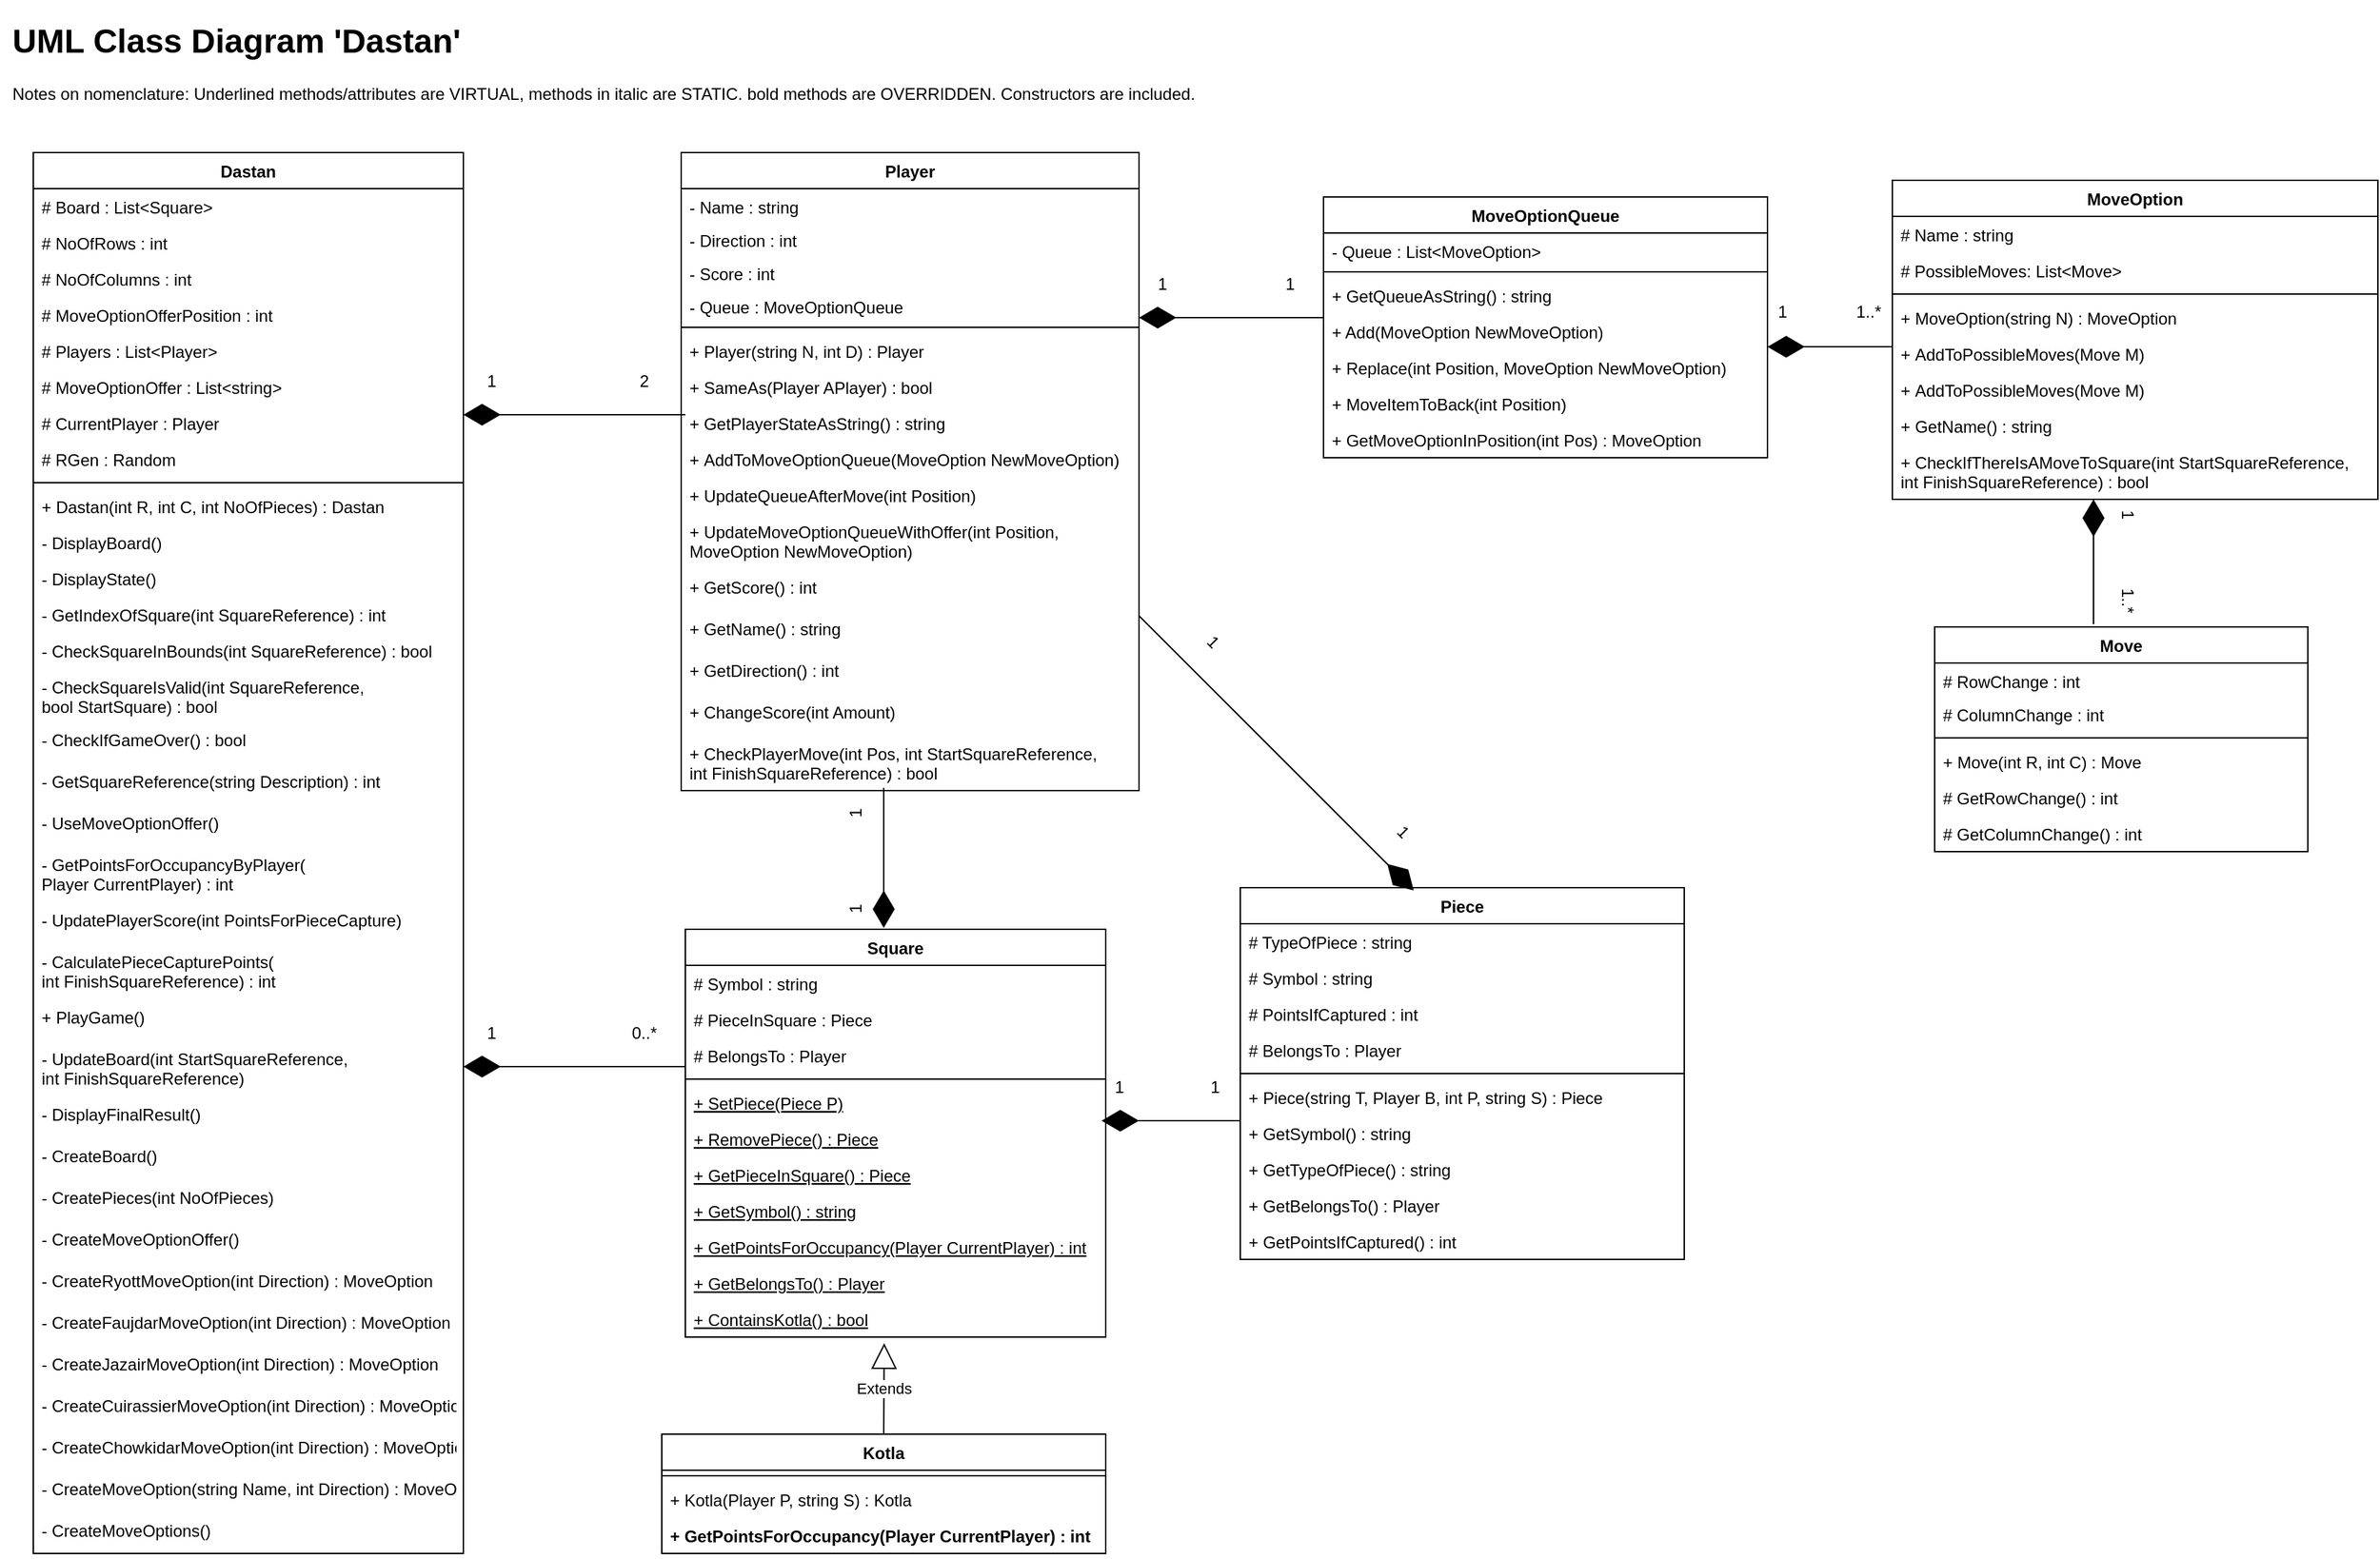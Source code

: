 <mxfile version="20.3.0" type="onedrive"><diagram id="C5RBs43oDa-KdzZeNtuy" name="Page-1"><mxGraphModel grid="1" page="1" gridSize="10" guides="1" tooltips="1" connect="1" arrows="1" fold="1" pageScale="1" pageWidth="827" pageHeight="1169" math="0" shadow="0"><root><mxCell id="WIyWlLk6GJQsqaUBKTNV-0"/><mxCell id="WIyWlLk6GJQsqaUBKTNV-1" parent="WIyWlLk6GJQsqaUBKTNV-0"/><mxCell id="zkfFHV4jXpPFQw0GAbJ--0" value="Dastan" style="swimlane;fontStyle=1;align=center;verticalAlign=top;childLayout=stackLayout;horizontal=1;startSize=26;horizontalStack=0;resizeParent=1;resizeLast=0;collapsible=1;marginBottom=0;rounded=0;shadow=0;strokeWidth=1;fillColor=#FFFFFF;" vertex="1" parent="WIyWlLk6GJQsqaUBKTNV-1"><mxGeometry x="30" y="-1050" width="310" height="1010" as="geometry"><mxRectangle x="40" y="-1020" width="160" height="26" as="alternateBounds"/></mxGeometry></mxCell><mxCell id="zkfFHV4jXpPFQw0GAbJ--5" value="# Board : List&lt;Square&gt;" style="text;align=left;verticalAlign=top;spacingLeft=4;spacingRight=4;overflow=hidden;rotatable=0;points=[[0,0.5],[1,0.5]];portConstraint=eastwest;fontStyle=0" vertex="1" parent="zkfFHV4jXpPFQw0GAbJ--0"><mxGeometry y="26" width="310" height="26" as="geometry"/></mxCell><mxCell id="D95ZODiHFaPD36UB6HKa-0" value="# NoOfRows : int" style="text;align=left;verticalAlign=top;spacingLeft=4;spacingRight=4;overflow=hidden;rotatable=0;points=[[0,0.5],[1,0.5]];portConstraint=eastwest;fontStyle=0" vertex="1" parent="zkfFHV4jXpPFQw0GAbJ--0"><mxGeometry y="52" width="310" height="26" as="geometry"/></mxCell><mxCell id="D95ZODiHFaPD36UB6HKa-1" value="# NoOfColumns : int" style="text;align=left;verticalAlign=top;spacingLeft=4;spacingRight=4;overflow=hidden;rotatable=0;points=[[0,0.5],[1,0.5]];portConstraint=eastwest;fontStyle=0" vertex="1" parent="zkfFHV4jXpPFQw0GAbJ--0"><mxGeometry y="78" width="310" height="26" as="geometry"/></mxCell><mxCell id="D95ZODiHFaPD36UB6HKa-2" value="# MoveOptionOfferPosition : int" style="text;align=left;verticalAlign=top;spacingLeft=4;spacingRight=4;overflow=hidden;rotatable=0;points=[[0,0.5],[1,0.5]];portConstraint=eastwest;fontStyle=0" vertex="1" parent="zkfFHV4jXpPFQw0GAbJ--0"><mxGeometry y="104" width="310" height="26" as="geometry"/></mxCell><mxCell id="D95ZODiHFaPD36UB6HKa-3" value="# Players : List&lt;Player&gt;" style="text;align=left;verticalAlign=top;spacingLeft=4;spacingRight=4;overflow=hidden;rotatable=0;points=[[0,0.5],[1,0.5]];portConstraint=eastwest;fontStyle=0" vertex="1" parent="zkfFHV4jXpPFQw0GAbJ--0"><mxGeometry y="130" width="310" height="26" as="geometry"/></mxCell><mxCell id="D95ZODiHFaPD36UB6HKa-4" value="# MoveOptionOffer : List&lt;string&gt;" style="text;align=left;verticalAlign=top;spacingLeft=4;spacingRight=4;overflow=hidden;rotatable=0;points=[[0,0.5],[1,0.5]];portConstraint=eastwest;fontStyle=0" vertex="1" parent="zkfFHV4jXpPFQw0GAbJ--0"><mxGeometry y="156" width="310" height="26" as="geometry"/></mxCell><mxCell id="D95ZODiHFaPD36UB6HKa-5" value="# CurrentPlayer : Player" style="text;align=left;verticalAlign=top;spacingLeft=4;spacingRight=4;overflow=hidden;rotatable=0;points=[[0,0.5],[1,0.5]];portConstraint=eastwest;fontStyle=0" vertex="1" parent="zkfFHV4jXpPFQw0GAbJ--0"><mxGeometry y="182" width="310" height="26" as="geometry"/></mxCell><mxCell id="D95ZODiHFaPD36UB6HKa-6" value="# RGen : Random" style="text;align=left;verticalAlign=top;spacingLeft=4;spacingRight=4;overflow=hidden;rotatable=0;points=[[0,0.5],[1,0.5]];portConstraint=eastwest;fontStyle=0" vertex="1" parent="zkfFHV4jXpPFQw0GAbJ--0"><mxGeometry y="208" width="310" height="26" as="geometry"/></mxCell><mxCell id="zkfFHV4jXpPFQw0GAbJ--4" value="" style="line;html=1;strokeWidth=1;align=left;verticalAlign=middle;spacingTop=-1;spacingLeft=3;spacingRight=3;rotatable=0;labelPosition=right;points=[];portConstraint=eastwest;" vertex="1" parent="zkfFHV4jXpPFQw0GAbJ--0"><mxGeometry y="234" width="310" height="8" as="geometry"/></mxCell><mxCell id="QTnVbx4-ucBAwtNKin5x-19" value="+ Dastan(int R, int C, int NoOfPieces) : Dastan" style="text;align=left;verticalAlign=top;spacingLeft=4;spacingRight=4;overflow=hidden;rotatable=0;points=[[0,0.5],[1,0.5]];portConstraint=eastwest;fontStyle=0" vertex="1" parent="zkfFHV4jXpPFQw0GAbJ--0"><mxGeometry y="242" width="310" height="26" as="geometry"/></mxCell><mxCell id="D95ZODiHFaPD36UB6HKa-7" value="- DisplayBoard()" style="text;align=left;verticalAlign=top;spacingLeft=4;spacingRight=4;overflow=hidden;rotatable=0;points=[[0,0.5],[1,0.5]];portConstraint=eastwest;fontStyle=0" vertex="1" parent="zkfFHV4jXpPFQw0GAbJ--0"><mxGeometry y="268" width="310" height="26" as="geometry"/></mxCell><mxCell id="D95ZODiHFaPD36UB6HKa-8" value="- DisplayState()" style="text;align=left;verticalAlign=top;spacingLeft=4;spacingRight=4;overflow=hidden;rotatable=0;points=[[0,0.5],[1,0.5]];portConstraint=eastwest;fontStyle=0" vertex="1" parent="zkfFHV4jXpPFQw0GAbJ--0"><mxGeometry y="294" width="310" height="26" as="geometry"/></mxCell><mxCell id="D95ZODiHFaPD36UB6HKa-9" value="- GetIndexOfSquare(int SquareReference) : int" style="text;align=left;verticalAlign=top;spacingLeft=4;spacingRight=4;overflow=hidden;rotatable=0;points=[[0,0.5],[1,0.5]];portConstraint=eastwest;fontStyle=0" vertex="1" parent="zkfFHV4jXpPFQw0GAbJ--0"><mxGeometry y="320" width="310" height="26" as="geometry"/></mxCell><mxCell id="D95ZODiHFaPD36UB6HKa-10" value="- CheckSquareInBounds(int SquareReference) : bool" style="text;align=left;verticalAlign=top;spacingLeft=4;spacingRight=4;overflow=hidden;rotatable=0;points=[[0,0.5],[1,0.5]];portConstraint=eastwest;fontStyle=0" vertex="1" parent="zkfFHV4jXpPFQw0GAbJ--0"><mxGeometry y="346" width="310" height="26" as="geometry"/></mxCell><mxCell id="D95ZODiHFaPD36UB6HKa-11" value="- CheckSquareIsValid(int SquareReference,&#10;bool StartSquare) : bool" style="text;align=left;verticalAlign=top;spacingLeft=4;spacingRight=4;overflow=hidden;rotatable=0;points=[[0,0.5],[1,0.5]];portConstraint=eastwest;fontStyle=0" vertex="1" parent="zkfFHV4jXpPFQw0GAbJ--0"><mxGeometry y="372" width="310" height="38" as="geometry"/></mxCell><mxCell id="D95ZODiHFaPD36UB6HKa-12" value="- CheckIfGameOver() : bool" style="text;align=left;verticalAlign=top;spacingLeft=4;spacingRight=4;overflow=hidden;rotatable=0;points=[[0,0.5],[1,0.5]];portConstraint=eastwest;fontStyle=0" vertex="1" parent="zkfFHV4jXpPFQw0GAbJ--0"><mxGeometry y="410" width="310" height="30" as="geometry"/></mxCell><mxCell id="D95ZODiHFaPD36UB6HKa-13" value="- GetSquareReference(string Description) : int" style="text;align=left;verticalAlign=top;spacingLeft=4;spacingRight=4;overflow=hidden;rotatable=0;points=[[0,0.5],[1,0.5]];portConstraint=eastwest;fontStyle=0" vertex="1" parent="zkfFHV4jXpPFQw0GAbJ--0"><mxGeometry y="440" width="310" height="30" as="geometry"/></mxCell><mxCell id="D95ZODiHFaPD36UB6HKa-14" value="- UseMoveOptionOffer()" style="text;align=left;verticalAlign=top;spacingLeft=4;spacingRight=4;overflow=hidden;rotatable=0;points=[[0,0.5],[1,0.5]];portConstraint=eastwest;fontStyle=0" vertex="1" parent="zkfFHV4jXpPFQw0GAbJ--0"><mxGeometry y="470" width="310" height="30" as="geometry"/></mxCell><mxCell id="D95ZODiHFaPD36UB6HKa-15" value="- GetPointsForOccupancyByPlayer(&#10;Player CurrentPlayer) : int" style="text;align=left;verticalAlign=top;spacingLeft=4;spacingRight=4;overflow=hidden;rotatable=0;points=[[0,0.5],[1,0.5]];portConstraint=eastwest;fontStyle=0" vertex="1" parent="zkfFHV4jXpPFQw0GAbJ--0"><mxGeometry y="500" width="310" height="40" as="geometry"/></mxCell><mxCell id="D95ZODiHFaPD36UB6HKa-16" value="- UpdatePlayerScore(int PointsForPieceCapture)" style="text;align=left;verticalAlign=top;spacingLeft=4;spacingRight=4;overflow=hidden;rotatable=0;points=[[0,0.5],[1,0.5]];portConstraint=eastwest;fontStyle=0" vertex="1" parent="zkfFHV4jXpPFQw0GAbJ--0"><mxGeometry y="540" width="310" height="30" as="geometry"/></mxCell><mxCell id="D95ZODiHFaPD36UB6HKa-17" value="- CalculatePieceCapturePoints(&#10;int FinishSquareReference) : int" style="text;align=left;verticalAlign=top;spacingLeft=4;spacingRight=4;overflow=hidden;rotatable=0;points=[[0,0.5],[1,0.5]];portConstraint=eastwest;fontStyle=0" vertex="1" parent="zkfFHV4jXpPFQw0GAbJ--0"><mxGeometry y="570" width="310" height="40" as="geometry"/></mxCell><mxCell id="D95ZODiHFaPD36UB6HKa-18" value="+ PlayGame()" style="text;align=left;verticalAlign=top;spacingLeft=4;spacingRight=4;overflow=hidden;rotatable=0;points=[[0,0.5],[1,0.5]];portConstraint=eastwest;fontStyle=0" vertex="1" parent="zkfFHV4jXpPFQw0GAbJ--0"><mxGeometry y="610" width="310" height="30" as="geometry"/></mxCell><mxCell id="D95ZODiHFaPD36UB6HKa-19" value="- UpdateBoard(int StartSquareReference,&#10;int FinishSquareReference)" style="text;align=left;verticalAlign=top;spacingLeft=4;spacingRight=4;overflow=hidden;rotatable=0;points=[[0,0.5],[1,0.5]];portConstraint=eastwest;fontStyle=0" vertex="1" parent="zkfFHV4jXpPFQw0GAbJ--0"><mxGeometry y="640" width="310" height="40" as="geometry"/></mxCell><mxCell id="D95ZODiHFaPD36UB6HKa-20" value="- DisplayFinalResult()" style="text;align=left;verticalAlign=top;spacingLeft=4;spacingRight=4;overflow=hidden;rotatable=0;points=[[0,0.5],[1,0.5]];portConstraint=eastwest;fontStyle=0" vertex="1" parent="zkfFHV4jXpPFQw0GAbJ--0"><mxGeometry y="680" width="310" height="30" as="geometry"/></mxCell><mxCell id="D95ZODiHFaPD36UB6HKa-21" value="- CreateBoard()" style="text;align=left;verticalAlign=top;spacingLeft=4;spacingRight=4;overflow=hidden;rotatable=0;points=[[0,0.5],[1,0.5]];portConstraint=eastwest;fontStyle=0" vertex="1" parent="zkfFHV4jXpPFQw0GAbJ--0"><mxGeometry y="710" width="310" height="30" as="geometry"/></mxCell><mxCell id="D95ZODiHFaPD36UB6HKa-22" value="- CreatePieces(int NoOfPieces)" style="text;align=left;verticalAlign=top;spacingLeft=4;spacingRight=4;overflow=hidden;rotatable=0;points=[[0,0.5],[1,0.5]];portConstraint=eastwest;fontStyle=0" vertex="1" parent="zkfFHV4jXpPFQw0GAbJ--0"><mxGeometry y="740" width="310" height="30" as="geometry"/></mxCell><mxCell id="D95ZODiHFaPD36UB6HKa-23" value="- CreateMoveOptionOffer()" style="text;align=left;verticalAlign=top;spacingLeft=4;spacingRight=4;overflow=hidden;rotatable=0;points=[[0,0.5],[1,0.5]];portConstraint=eastwest;fontStyle=0" vertex="1" parent="zkfFHV4jXpPFQw0GAbJ--0"><mxGeometry y="770" width="310" height="30" as="geometry"/></mxCell><mxCell id="D95ZODiHFaPD36UB6HKa-24" value="- CreateRyottMoveOption(int Direction) : MoveOption" style="text;align=left;verticalAlign=top;spacingLeft=4;spacingRight=4;overflow=hidden;rotatable=0;points=[[0,0.5],[1,0.5]];portConstraint=eastwest;fontStyle=0" vertex="1" parent="zkfFHV4jXpPFQw0GAbJ--0"><mxGeometry y="800" width="310" height="30" as="geometry"/></mxCell><mxCell id="D95ZODiHFaPD36UB6HKa-25" value="- CreateFaujdarMoveOption(int Direction) : MoveOption" style="text;align=left;verticalAlign=top;spacingLeft=4;spacingRight=4;overflow=hidden;rotatable=0;points=[[0,0.5],[1,0.5]];portConstraint=eastwest;fontStyle=0" vertex="1" parent="zkfFHV4jXpPFQw0GAbJ--0"><mxGeometry y="830" width="310" height="30" as="geometry"/></mxCell><mxCell id="D95ZODiHFaPD36UB6HKa-26" value="- CreateJazairMoveOption(int Direction) : MoveOption" style="text;align=left;verticalAlign=top;spacingLeft=4;spacingRight=4;overflow=hidden;rotatable=0;points=[[0,0.5],[1,0.5]];portConstraint=eastwest;fontStyle=0" vertex="1" parent="zkfFHV4jXpPFQw0GAbJ--0"><mxGeometry y="860" width="310" height="30" as="geometry"/></mxCell><mxCell id="D95ZODiHFaPD36UB6HKa-27" value="- CreateCuirassierMoveOption(int Direction) : MoveOption" style="text;align=left;verticalAlign=top;spacingLeft=4;spacingRight=4;overflow=hidden;rotatable=0;points=[[0,0.5],[1,0.5]];portConstraint=eastwest;fontStyle=0" vertex="1" parent="zkfFHV4jXpPFQw0GAbJ--0"><mxGeometry y="890" width="310" height="30" as="geometry"/></mxCell><mxCell id="D95ZODiHFaPD36UB6HKa-28" value="- CreateChowkidarMoveOption(int Direction) : MoveOption" style="text;align=left;verticalAlign=top;spacingLeft=4;spacingRight=4;overflow=hidden;rotatable=0;points=[[0,0.5],[1,0.5]];portConstraint=eastwest;fontStyle=0" vertex="1" parent="zkfFHV4jXpPFQw0GAbJ--0"><mxGeometry y="920" width="310" height="30" as="geometry"/></mxCell><mxCell id="D95ZODiHFaPD36UB6HKa-29" value="- CreateMoveOption(string Name, int Direction) : MoveOption" style="text;align=left;verticalAlign=top;spacingLeft=4;spacingRight=4;overflow=hidden;rotatable=0;points=[[0,0.5],[1,0.5]];portConstraint=eastwest;fontStyle=0" vertex="1" parent="zkfFHV4jXpPFQw0GAbJ--0"><mxGeometry y="950" width="310" height="30" as="geometry"/></mxCell><mxCell id="D95ZODiHFaPD36UB6HKa-30" value="- CreateMoveOptions()" style="text;align=left;verticalAlign=top;spacingLeft=4;spacingRight=4;overflow=hidden;rotatable=0;points=[[0,0.5],[1,0.5]];portConstraint=eastwest;fontStyle=0" vertex="1" parent="zkfFHV4jXpPFQw0GAbJ--0"><mxGeometry y="980" width="310" height="30" as="geometry"/></mxCell><mxCell id="pSWuw_imwR2GUt0xpeS6-2" value="MoveOption" style="swimlane;fontStyle=1;align=center;verticalAlign=top;childLayout=stackLayout;horizontal=1;startSize=26;horizontalStack=0;resizeParent=1;resizeParentMax=0;resizeLast=0;collapsible=1;marginBottom=0;" vertex="1" parent="WIyWlLk6GJQsqaUBKTNV-1"><mxGeometry x="1370" y="-1030" width="350" height="230" as="geometry"/></mxCell><mxCell id="sGTO5w4hlk6zI-DOW7p5-21" value="# Name : string" style="text;strokeColor=none;fillColor=none;align=left;verticalAlign=top;spacingLeft=4;spacingRight=4;overflow=hidden;rotatable=0;points=[[0,0.5],[1,0.5]];portConstraint=eastwest;" vertex="1" parent="pSWuw_imwR2GUt0xpeS6-2"><mxGeometry y="26" width="350" height="26" as="geometry"/></mxCell><mxCell id="D95ZODiHFaPD36UB6HKa-70" value="# PossibleMoves: List&lt;Move&gt;" style="text;strokeColor=none;fillColor=none;align=left;verticalAlign=top;spacingLeft=4;spacingRight=4;overflow=hidden;rotatable=0;points=[[0,0.5],[1,0.5]];portConstraint=eastwest;" vertex="1" parent="pSWuw_imwR2GUt0xpeS6-2"><mxGeometry y="52" width="350" height="26" as="geometry"/></mxCell><mxCell id="pSWuw_imwR2GUt0xpeS6-4" value="" style="line;strokeWidth=1;fillColor=none;align=left;verticalAlign=middle;spacingTop=-1;spacingLeft=3;spacingRight=3;rotatable=0;labelPosition=right;points=[];portConstraint=eastwest;" vertex="1" parent="pSWuw_imwR2GUt0xpeS6-2"><mxGeometry y="78" width="350" height="8" as="geometry"/></mxCell><mxCell id="pSWuw_imwR2GUt0xpeS6-5" value="+ MoveOption(string N) : MoveOption" style="text;strokeColor=none;fillColor=none;align=left;verticalAlign=top;spacingLeft=4;spacingRight=4;overflow=hidden;rotatable=0;points=[[0,0.5],[1,0.5]];portConstraint=eastwest;" vertex="1" parent="pSWuw_imwR2GUt0xpeS6-2"><mxGeometry y="86" width="350" height="26" as="geometry"/></mxCell><mxCell id="D95ZODiHFaPD36UB6HKa-71" value="+ AddToPossibleMoves(Move M)" style="text;strokeColor=none;fillColor=none;align=left;verticalAlign=top;spacingLeft=4;spacingRight=4;overflow=hidden;rotatable=0;points=[[0,0.5],[1,0.5]];portConstraint=eastwest;" vertex="1" parent="pSWuw_imwR2GUt0xpeS6-2"><mxGeometry y="112" width="350" height="26" as="geometry"/></mxCell><mxCell id="D95ZODiHFaPD36UB6HKa-97" value="+ AddToPossibleMoves(Move M)" style="text;strokeColor=none;fillColor=none;align=left;verticalAlign=top;spacingLeft=4;spacingRight=4;overflow=hidden;rotatable=0;points=[[0,0.5],[1,0.5]];portConstraint=eastwest;" vertex="1" parent="pSWuw_imwR2GUt0xpeS6-2"><mxGeometry y="138" width="350" height="26" as="geometry"/></mxCell><mxCell id="D95ZODiHFaPD36UB6HKa-72" value="+ GetName() : string" style="text;strokeColor=none;fillColor=none;align=left;verticalAlign=top;spacingLeft=4;spacingRight=4;overflow=hidden;rotatable=0;points=[[0,0.5],[1,0.5]];portConstraint=eastwest;" vertex="1" parent="pSWuw_imwR2GUt0xpeS6-2"><mxGeometry y="164" width="350" height="26" as="geometry"/></mxCell><mxCell id="D95ZODiHFaPD36UB6HKa-73" value="+ CheckIfThereIsAMoveToSquare(int StartSquareReference,&#10;int FinishSquareReference) : bool" style="text;strokeColor=none;fillColor=none;align=left;verticalAlign=top;spacingLeft=4;spacingRight=4;overflow=hidden;rotatable=0;points=[[0,0.5],[1,0.5]];portConstraint=eastwest;" vertex="1" parent="pSWuw_imwR2GUt0xpeS6-2"><mxGeometry y="190" width="350" height="40" as="geometry"/></mxCell><mxCell id="QTnVbx4-ucBAwtNKin5x-9" value="" style="group" vertex="1" connectable="0" parent="WIyWlLk6GJQsqaUBKTNV-1"><mxGeometry x="1280" y="-950" width="90" height="40" as="geometry"/></mxCell><mxCell id="QTnVbx4-ucBAwtNKin5x-1" value="" style="endArrow=diamondThin;endFill=1;endSize=24;html=1;rounded=0;" edge="1" parent="QTnVbx4-ucBAwtNKin5x-9"><mxGeometry width="160" relative="1" as="geometry"><mxPoint x="90" y="40" as="sourcePoint"/><mxPoint y="40" as="targetPoint"/></mxGeometry></mxCell><mxCell id="QTnVbx4-ucBAwtNKin5x-2" value="1" style="text;html=1;strokeColor=none;fillColor=none;align=center;verticalAlign=middle;whiteSpace=wrap;rounded=0;" vertex="1" parent="QTnVbx4-ucBAwtNKin5x-9"><mxGeometry x="3.273" width="16.364" height="30.769" as="geometry"/></mxCell><mxCell id="QTnVbx4-ucBAwtNKin5x-3" value="1..*" style="text;html=1;strokeColor=none;fillColor=none;align=center;verticalAlign=middle;whiteSpace=wrap;rounded=0;" vertex="1" parent="QTnVbx4-ucBAwtNKin5x-9"><mxGeometry x="65.455" width="16.364" height="30.769" as="geometry"/></mxCell><mxCell id="1UUIu0lfWeYn396fle-p-3" value="Piece" style="swimlane;fontStyle=1;align=center;verticalAlign=top;childLayout=stackLayout;horizontal=1;startSize=26;horizontalStack=0;resizeParent=1;resizeParentMax=0;resizeLast=0;collapsible=1;marginBottom=0;" vertex="1" parent="WIyWlLk6GJQsqaUBKTNV-1"><mxGeometry x="900" y="-520" width="320" height="268" as="geometry"/></mxCell><mxCell id="1UUIu0lfWeYn396fle-p-8" value="# TypeOfPiece : string" style="text;strokeColor=none;fillColor=none;align=left;verticalAlign=top;spacingLeft=4;spacingRight=4;overflow=hidden;rotatable=0;points=[[0,0.5],[1,0.5]];portConstraint=eastwest;fontStyle=0" vertex="1" parent="1UUIu0lfWeYn396fle-p-3"><mxGeometry y="26" width="320" height="26" as="geometry"/></mxCell><mxCell id="D95ZODiHFaPD36UB6HKa-47" value="# Symbol : string" style="text;strokeColor=none;fillColor=none;align=left;verticalAlign=top;spacingLeft=4;spacingRight=4;overflow=hidden;rotatable=0;points=[[0,0.5],[1,0.5]];portConstraint=eastwest;fontStyle=0" vertex="1" parent="1UUIu0lfWeYn396fle-p-3"><mxGeometry y="52" width="320" height="26" as="geometry"/></mxCell><mxCell id="D95ZODiHFaPD36UB6HKa-48" value="# PointsIfCaptured : int" style="text;strokeColor=none;fillColor=none;align=left;verticalAlign=top;spacingLeft=4;spacingRight=4;overflow=hidden;rotatable=0;points=[[0,0.5],[1,0.5]];portConstraint=eastwest;fontStyle=0" vertex="1" parent="1UUIu0lfWeYn396fle-p-3"><mxGeometry y="78" width="320" height="26" as="geometry"/></mxCell><mxCell id="D95ZODiHFaPD36UB6HKa-49" value="# BelongsTo : Player" style="text;strokeColor=none;fillColor=none;align=left;verticalAlign=top;spacingLeft=4;spacingRight=4;overflow=hidden;rotatable=0;points=[[0,0.5],[1,0.5]];portConstraint=eastwest;fontStyle=0" vertex="1" parent="1UUIu0lfWeYn396fle-p-3"><mxGeometry y="104" width="320" height="26" as="geometry"/></mxCell><mxCell id="1UUIu0lfWeYn396fle-p-5" value="" style="line;strokeWidth=1;fillColor=none;align=left;verticalAlign=middle;spacingTop=-1;spacingLeft=3;spacingRight=3;rotatable=0;labelPosition=right;points=[];portConstraint=eastwest;" vertex="1" parent="1UUIu0lfWeYn396fle-p-3"><mxGeometry y="130" width="320" height="8" as="geometry"/></mxCell><mxCell id="1UUIu0lfWeYn396fle-p-9" value="+ Piece(string T, Player B, int P, string S) : Piece" style="text;strokeColor=none;fillColor=none;align=left;verticalAlign=top;spacingLeft=4;spacingRight=4;overflow=hidden;rotatable=0;points=[[0,0.5],[1,0.5]];portConstraint=eastwest;fontStyle=0" vertex="1" parent="1UUIu0lfWeYn396fle-p-3"><mxGeometry y="138" width="320" height="26" as="geometry"/></mxCell><mxCell id="D95ZODiHFaPD36UB6HKa-50" value="+ GetSymbol() : string" style="text;strokeColor=none;fillColor=none;align=left;verticalAlign=top;spacingLeft=4;spacingRight=4;overflow=hidden;rotatable=0;points=[[0,0.5],[1,0.5]];portConstraint=eastwest;fontStyle=0" vertex="1" parent="1UUIu0lfWeYn396fle-p-3"><mxGeometry y="164" width="320" height="26" as="geometry"/></mxCell><mxCell id="D95ZODiHFaPD36UB6HKa-51" value="+ GetTypeOfPiece() : string" style="text;strokeColor=none;fillColor=none;align=left;verticalAlign=top;spacingLeft=4;spacingRight=4;overflow=hidden;rotatable=0;points=[[0,0.5],[1,0.5]];portConstraint=eastwest;fontStyle=0" vertex="1" parent="1UUIu0lfWeYn396fle-p-3"><mxGeometry y="190" width="320" height="26" as="geometry"/></mxCell><mxCell id="D95ZODiHFaPD36UB6HKa-52" value="+ GetBelongsTo() : Player" style="text;strokeColor=none;fillColor=none;align=left;verticalAlign=top;spacingLeft=4;spacingRight=4;overflow=hidden;rotatable=0;points=[[0,0.5],[1,0.5]];portConstraint=eastwest;fontStyle=0" vertex="1" parent="1UUIu0lfWeYn396fle-p-3"><mxGeometry y="216" width="320" height="26" as="geometry"/></mxCell><mxCell id="D95ZODiHFaPD36UB6HKa-53" value="+ GetPointsIfCaptured() : int" style="text;strokeColor=none;fillColor=none;align=left;verticalAlign=top;spacingLeft=4;spacingRight=4;overflow=hidden;rotatable=0;points=[[0,0.5],[1,0.5]];portConstraint=eastwest;fontStyle=0" vertex="1" parent="1UUIu0lfWeYn396fle-p-3"><mxGeometry y="242" width="320" height="26" as="geometry"/></mxCell><mxCell id="1UUIu0lfWeYn396fle-p-10" value="" style="group" vertex="1" connectable="0" parent="WIyWlLk6GJQsqaUBKTNV-1"><mxGeometry x="340" y="-900" width="160" height="39" as="geometry"/></mxCell><mxCell id="1UUIu0lfWeYn396fle-p-11" value="" style="endArrow=diamondThin;endFill=1;endSize=24;html=1;rounded=0;" edge="1" parent="1UUIu0lfWeYn396fle-p-10"><mxGeometry width="160" relative="1" as="geometry"><mxPoint x="160" y="39" as="sourcePoint"/><mxPoint y="39" as="targetPoint"/></mxGeometry></mxCell><mxCell id="1UUIu0lfWeYn396fle-p-12" value="1" style="text;html=1;strokeColor=none;fillColor=none;align=center;verticalAlign=middle;whiteSpace=wrap;rounded=0;" vertex="1" parent="1UUIu0lfWeYn396fle-p-10"><mxGeometry x="5.818" width="29.091" height="30" as="geometry"/></mxCell><mxCell id="1UUIu0lfWeYn396fle-p-13" value="2" style="text;html=1;strokeColor=none;fillColor=none;align=center;verticalAlign=middle;whiteSpace=wrap;rounded=0;" vertex="1" parent="1UUIu0lfWeYn396fle-p-10"><mxGeometry x="116.364" width="29.091" height="30" as="geometry"/></mxCell><mxCell id="1UUIu0lfWeYn396fle-p-22" value="Square" style="swimlane;fontStyle=1;align=center;verticalAlign=top;childLayout=stackLayout;horizontal=1;startSize=26;horizontalStack=0;resizeParent=1;resizeParentMax=0;resizeLast=0;collapsible=1;marginBottom=0;fillColor=#FFFFFF;" vertex="1" parent="WIyWlLk6GJQsqaUBKTNV-1"><mxGeometry x="500" y="-490" width="303" height="294" as="geometry"/></mxCell><mxCell id="sGTO5w4hlk6zI-DOW7p5-20" value="# Symbol : string" style="text;strokeColor=none;fillColor=none;align=left;verticalAlign=top;spacingLeft=4;spacingRight=4;overflow=hidden;rotatable=0;points=[[0,0.5],[1,0.5]];portConstraint=eastwest;fontStyle=0" vertex="1" parent="1UUIu0lfWeYn396fle-p-22"><mxGeometry y="26" width="303" height="26" as="geometry"/></mxCell><mxCell id="D95ZODiHFaPD36UB6HKa-54" value="# PieceInSquare : Piece" style="text;strokeColor=none;fillColor=none;align=left;verticalAlign=top;spacingLeft=4;spacingRight=4;overflow=hidden;rotatable=0;points=[[0,0.5],[1,0.5]];portConstraint=eastwest;fontStyle=0" vertex="1" parent="1UUIu0lfWeYn396fle-p-22"><mxGeometry y="52" width="303" height="26" as="geometry"/></mxCell><mxCell id="D95ZODiHFaPD36UB6HKa-55" value="# BelongsTo : Player" style="text;strokeColor=none;fillColor=none;align=left;verticalAlign=top;spacingLeft=4;spacingRight=4;overflow=hidden;rotatable=0;points=[[0,0.5],[1,0.5]];portConstraint=eastwest;fontStyle=0" vertex="1" parent="1UUIu0lfWeYn396fle-p-22"><mxGeometry y="78" width="303" height="26" as="geometry"/></mxCell><mxCell id="1UUIu0lfWeYn396fle-p-26" value="" style="line;strokeWidth=1;fillColor=none;align=left;verticalAlign=middle;spacingTop=-1;spacingLeft=3;spacingRight=3;rotatable=0;labelPosition=right;points=[];portConstraint=eastwest;" vertex="1" parent="1UUIu0lfWeYn396fle-p-22"><mxGeometry y="104" width="303" height="8" as="geometry"/></mxCell><mxCell id="1UUIu0lfWeYn396fle-p-27" value="+ SetPiece(Piece P)" style="text;strokeColor=none;fillColor=none;align=left;verticalAlign=top;spacingLeft=4;spacingRight=4;overflow=hidden;rotatable=0;points=[[0,0.5],[1,0.5]];portConstraint=eastwest;fontStyle=4" vertex="1" parent="1UUIu0lfWeYn396fle-p-22"><mxGeometry y="112" width="303" height="26" as="geometry"/></mxCell><mxCell id="D95ZODiHFaPD36UB6HKa-56" value="+ RemovePiece() : Piece" style="text;strokeColor=none;fillColor=none;align=left;verticalAlign=top;spacingLeft=4;spacingRight=4;overflow=hidden;rotatable=0;points=[[0,0.5],[1,0.5]];portConstraint=eastwest;fontStyle=4" vertex="1" parent="1UUIu0lfWeYn396fle-p-22"><mxGeometry y="138" width="303" height="26" as="geometry"/></mxCell><mxCell id="D95ZODiHFaPD36UB6HKa-57" value="+ GetPieceInSquare() : Piece" style="text;strokeColor=none;fillColor=none;align=left;verticalAlign=top;spacingLeft=4;spacingRight=4;overflow=hidden;rotatable=0;points=[[0,0.5],[1,0.5]];portConstraint=eastwest;fontStyle=4" vertex="1" parent="1UUIu0lfWeYn396fle-p-22"><mxGeometry y="164" width="303" height="26" as="geometry"/></mxCell><mxCell id="D95ZODiHFaPD36UB6HKa-58" value="+ GetSymbol() : string" style="text;strokeColor=none;fillColor=none;align=left;verticalAlign=top;spacingLeft=4;spacingRight=4;overflow=hidden;rotatable=0;points=[[0,0.5],[1,0.5]];portConstraint=eastwest;fontStyle=4" vertex="1" parent="1UUIu0lfWeYn396fle-p-22"><mxGeometry y="190" width="303" height="26" as="geometry"/></mxCell><mxCell id="D95ZODiHFaPD36UB6HKa-59" value="+ GetPointsForOccupancy(Player CurrentPlayer) : int" style="text;strokeColor=none;fillColor=none;align=left;verticalAlign=top;spacingLeft=4;spacingRight=4;overflow=hidden;rotatable=0;points=[[0,0.5],[1,0.5]];portConstraint=eastwest;fontStyle=4" vertex="1" parent="1UUIu0lfWeYn396fle-p-22"><mxGeometry y="216" width="303" height="26" as="geometry"/></mxCell><mxCell id="D95ZODiHFaPD36UB6HKa-60" value="+ GetBelongsTo() : Player" style="text;strokeColor=none;fillColor=none;align=left;verticalAlign=top;spacingLeft=4;spacingRight=4;overflow=hidden;rotatable=0;points=[[0,0.5],[1,0.5]];portConstraint=eastwest;fontStyle=4" vertex="1" parent="1UUIu0lfWeYn396fle-p-22"><mxGeometry y="242" width="303" height="26" as="geometry"/></mxCell><mxCell id="D95ZODiHFaPD36UB6HKa-61" value="+ ContainsKotla() : bool" style="text;strokeColor=none;fillColor=none;align=left;verticalAlign=top;spacingLeft=4;spacingRight=4;overflow=hidden;rotatable=0;points=[[0,0.5],[1,0.5]];portConstraint=eastwest;fontStyle=4" vertex="1" parent="1UUIu0lfWeYn396fle-p-22"><mxGeometry y="268" width="303" height="26" as="geometry"/></mxCell><mxCell id="1UUIu0lfWeYn396fle-p-31" value="Move" style="swimlane;fontStyle=1;align=center;verticalAlign=top;childLayout=stackLayout;horizontal=1;startSize=26;horizontalStack=0;resizeParent=1;resizeParentMax=0;resizeLast=0;collapsible=1;marginBottom=0;" vertex="1" parent="WIyWlLk6GJQsqaUBKTNV-1"><mxGeometry x="1400.5" y="-708" width="269" height="162" as="geometry"/></mxCell><mxCell id="1UUIu0lfWeYn396fle-p-32" value="# RowChange : int" style="text;strokeColor=none;fillColor=none;align=left;verticalAlign=top;spacingLeft=4;spacingRight=4;overflow=hidden;rotatable=0;points=[[0,0.5],[1,0.5]];portConstraint=eastwest;" vertex="1" parent="1UUIu0lfWeYn396fle-p-31"><mxGeometry y="26" width="269" height="24" as="geometry"/></mxCell><mxCell id="1UUIu0lfWeYn396fle-p-33" value="# ColumnChange : int" style="text;strokeColor=none;fillColor=none;align=left;verticalAlign=top;spacingLeft=4;spacingRight=4;overflow=hidden;rotatable=0;points=[[0,0.5],[1,0.5]];portConstraint=eastwest;" vertex="1" parent="1UUIu0lfWeYn396fle-p-31"><mxGeometry y="50" width="269" height="26" as="geometry"/></mxCell><mxCell id="1UUIu0lfWeYn396fle-p-35" value="" style="line;strokeWidth=1;fillColor=none;align=left;verticalAlign=middle;spacingTop=-1;spacingLeft=3;spacingRight=3;rotatable=0;labelPosition=right;points=[];portConstraint=eastwest;" vertex="1" parent="1UUIu0lfWeYn396fle-p-31"><mxGeometry y="76" width="269" height="8" as="geometry"/></mxCell><mxCell id="1UUIu0lfWeYn396fle-p-36" value="+ Move(int R, int C) : Move" style="text;strokeColor=none;fillColor=none;align=left;verticalAlign=top;spacingLeft=4;spacingRight=4;overflow=hidden;rotatable=0;points=[[0,0.5],[1,0.5]];portConstraint=eastwest;fontStyle=0" vertex="1" parent="1UUIu0lfWeYn396fle-p-31"><mxGeometry y="84" width="269" height="26" as="geometry"/></mxCell><mxCell id="D95ZODiHFaPD36UB6HKa-75" value="# GetRowChange() : int" style="text;strokeColor=none;fillColor=none;align=left;verticalAlign=top;spacingLeft=4;spacingRight=4;overflow=hidden;rotatable=0;points=[[0,0.5],[1,0.5]];portConstraint=eastwest;fontStyle=0" vertex="1" parent="1UUIu0lfWeYn396fle-p-31"><mxGeometry y="110" width="269" height="26" as="geometry"/></mxCell><mxCell id="D95ZODiHFaPD36UB6HKa-76" value="# GetColumnChange() : int" style="text;strokeColor=none;fillColor=none;align=left;verticalAlign=top;spacingLeft=4;spacingRight=4;overflow=hidden;rotatable=0;points=[[0,0.5],[1,0.5]];portConstraint=eastwest;fontStyle=0" vertex="1" parent="1UUIu0lfWeYn396fle-p-31"><mxGeometry y="136" width="269" height="26" as="geometry"/></mxCell><mxCell id="vvaqGJfuXciKVnoArmP--0" value="" style="group" vertex="1" connectable="0" parent="WIyWlLk6GJQsqaUBKTNV-1"><mxGeometry x="340" y="-430" width="160" height="39" as="geometry"/></mxCell><mxCell id="vvaqGJfuXciKVnoArmP--1" value="" style="endArrow=diamondThin;endFill=1;endSize=24;html=1;rounded=0;" edge="1" parent="vvaqGJfuXciKVnoArmP--0"><mxGeometry width="160" relative="1" as="geometry"><mxPoint x="160" y="39" as="sourcePoint"/><mxPoint y="39" as="targetPoint"/></mxGeometry></mxCell><mxCell id="vvaqGJfuXciKVnoArmP--2" value="1" style="text;html=1;strokeColor=none;fillColor=none;align=center;verticalAlign=middle;whiteSpace=wrap;rounded=0;" vertex="1" parent="vvaqGJfuXciKVnoArmP--0"><mxGeometry x="5.818" width="29.091" height="30" as="geometry"/></mxCell><mxCell id="vvaqGJfuXciKVnoArmP--3" value="0..*" style="text;html=1;strokeColor=none;fillColor=none;align=center;verticalAlign=middle;whiteSpace=wrap;rounded=0;" vertex="1" parent="vvaqGJfuXciKVnoArmP--0"><mxGeometry x="116.364" width="29.091" height="30" as="geometry"/></mxCell><mxCell id="vvaqGJfuXciKVnoArmP--22" value="&lt;h1&gt;UML Class Diagram 'Dastan'&lt;/h1&gt;&lt;p&gt;Notes on nomenclature:&amp;nbsp;&lt;span&gt;Underlined methods/attributes are VIRTUAL, methods in italic are STATIC. bold methods are OVERRIDDEN.&amp;nbsp;&lt;/span&gt;&lt;span style=&quot;background-color: initial;&quot;&gt;Constructors are included.&lt;/span&gt;&lt;/p&gt;" style="text;html=1;strokeColor=none;fillColor=none;spacing=5;spacingTop=-20;whiteSpace=wrap;overflow=hidden;rounded=0;shadow=1;" vertex="1" parent="WIyWlLk6GJQsqaUBKTNV-1"><mxGeometry x="10" y="-1150" width="870" height="70" as="geometry"/></mxCell><mxCell id="D95ZODiHFaPD36UB6HKa-31" value="MoveOptionQueue" style="swimlane;fontStyle=1;align=center;verticalAlign=top;childLayout=stackLayout;horizontal=1;startSize=26;horizontalStack=0;resizeParent=1;resizeParentMax=0;resizeLast=0;collapsible=1;marginBottom=0;" vertex="1" parent="WIyWlLk6GJQsqaUBKTNV-1"><mxGeometry x="960" y="-1018" width="320" height="188" as="geometry"/></mxCell><mxCell id="D95ZODiHFaPD36UB6HKa-32" value="- Queue : List&lt;MoveOption&gt;" style="text;strokeColor=none;fillColor=none;align=left;verticalAlign=top;spacingLeft=4;spacingRight=4;overflow=hidden;rotatable=0;points=[[0,0.5],[1,0.5]];portConstraint=eastwest;" vertex="1" parent="D95ZODiHFaPD36UB6HKa-31"><mxGeometry y="26" width="320" height="24" as="geometry"/></mxCell><mxCell id="D95ZODiHFaPD36UB6HKa-34" value="" style="line;strokeWidth=1;fillColor=none;align=left;verticalAlign=middle;spacingTop=-1;spacingLeft=3;spacingRight=3;rotatable=0;labelPosition=right;points=[];portConstraint=eastwest;" vertex="1" parent="D95ZODiHFaPD36UB6HKa-31"><mxGeometry y="50" width="320" height="8" as="geometry"/></mxCell><mxCell id="D95ZODiHFaPD36UB6HKa-35" value="+ GetQueueAsString() : string" style="text;strokeColor=none;fillColor=none;align=left;verticalAlign=top;spacingLeft=4;spacingRight=4;overflow=hidden;rotatable=0;points=[[0,0.5],[1,0.5]];portConstraint=eastwest;fontStyle=0" vertex="1" parent="D95ZODiHFaPD36UB6HKa-31"><mxGeometry y="58" width="320" height="26" as="geometry"/></mxCell><mxCell id="D95ZODiHFaPD36UB6HKa-77" value="+ Add(MoveOption NewMoveOption)" style="text;strokeColor=none;fillColor=none;align=left;verticalAlign=top;spacingLeft=4;spacingRight=4;overflow=hidden;rotatable=0;points=[[0,0.5],[1,0.5]];portConstraint=eastwest;fontStyle=0" vertex="1" parent="D95ZODiHFaPD36UB6HKa-31"><mxGeometry y="84" width="320" height="26" as="geometry"/></mxCell><mxCell id="D95ZODiHFaPD36UB6HKa-78" value="+ Replace(int Position, MoveOption NewMoveOption)" style="text;strokeColor=none;fillColor=none;align=left;verticalAlign=top;spacingLeft=4;spacingRight=4;overflow=hidden;rotatable=0;points=[[0,0.5],[1,0.5]];portConstraint=eastwest;fontStyle=0" vertex="1" parent="D95ZODiHFaPD36UB6HKa-31"><mxGeometry y="110" width="320" height="26" as="geometry"/></mxCell><mxCell id="D95ZODiHFaPD36UB6HKa-79" value="+ MoveItemToBack(int Position)" style="text;strokeColor=none;fillColor=none;align=left;verticalAlign=top;spacingLeft=4;spacingRight=4;overflow=hidden;rotatable=0;points=[[0,0.5],[1,0.5]];portConstraint=eastwest;fontStyle=0" vertex="1" parent="D95ZODiHFaPD36UB6HKa-31"><mxGeometry y="136" width="320" height="26" as="geometry"/></mxCell><mxCell id="D95ZODiHFaPD36UB6HKa-80" value="+ GetMoveOptionInPosition(int Pos) : MoveOption" style="text;strokeColor=none;fillColor=none;align=left;verticalAlign=top;spacingLeft=4;spacingRight=4;overflow=hidden;rotatable=0;points=[[0,0.5],[1,0.5]];portConstraint=eastwest;fontStyle=0" vertex="1" parent="D95ZODiHFaPD36UB6HKa-31"><mxGeometry y="162" width="320" height="26" as="geometry"/></mxCell><mxCell id="D95ZODiHFaPD36UB6HKa-39" value="Player" style="swimlane;fontStyle=1;align=center;verticalAlign=top;childLayout=stackLayout;horizontal=1;startSize=26;horizontalStack=0;resizeParent=1;resizeParentMax=0;resizeLast=0;collapsible=1;marginBottom=0;" vertex="1" parent="WIyWlLk6GJQsqaUBKTNV-1"><mxGeometry x="497" y="-1050" width="330" height="460" as="geometry"/></mxCell><mxCell id="D95ZODiHFaPD36UB6HKa-40" value="- Name : string" style="text;strokeColor=none;fillColor=none;align=left;verticalAlign=top;spacingLeft=4;spacingRight=4;overflow=hidden;rotatable=0;points=[[0,0.5],[1,0.5]];portConstraint=eastwest;" vertex="1" parent="D95ZODiHFaPD36UB6HKa-39"><mxGeometry y="26" width="330" height="24" as="geometry"/></mxCell><mxCell id="D95ZODiHFaPD36UB6HKa-81" value="- Direction : int" style="text;strokeColor=none;fillColor=none;align=left;verticalAlign=top;spacingLeft=4;spacingRight=4;overflow=hidden;rotatable=0;points=[[0,0.5],[1,0.5]];portConstraint=eastwest;" vertex="1" parent="D95ZODiHFaPD36UB6HKa-39"><mxGeometry y="50" width="330" height="24" as="geometry"/></mxCell><mxCell id="D95ZODiHFaPD36UB6HKa-82" value="- Score : int" style="text;strokeColor=none;fillColor=none;align=left;verticalAlign=top;spacingLeft=4;spacingRight=4;overflow=hidden;rotatable=0;points=[[0,0.5],[1,0.5]];portConstraint=eastwest;" vertex="1" parent="D95ZODiHFaPD36UB6HKa-39"><mxGeometry y="74" width="330" height="24" as="geometry"/></mxCell><mxCell id="D95ZODiHFaPD36UB6HKa-83" value="- Queue : MoveOptionQueue" style="text;strokeColor=none;fillColor=none;align=left;verticalAlign=top;spacingLeft=4;spacingRight=4;overflow=hidden;rotatable=0;points=[[0,0.5],[1,0.5]];portConstraint=eastwest;" vertex="1" parent="D95ZODiHFaPD36UB6HKa-39"><mxGeometry y="98" width="330" height="24" as="geometry"/></mxCell><mxCell id="D95ZODiHFaPD36UB6HKa-42" value="" style="line;strokeWidth=1;fillColor=none;align=left;verticalAlign=middle;spacingTop=-1;spacingLeft=3;spacingRight=3;rotatable=0;labelPosition=right;points=[];portConstraint=eastwest;" vertex="1" parent="D95ZODiHFaPD36UB6HKa-39"><mxGeometry y="122" width="330" height="8" as="geometry"/></mxCell><mxCell id="D95ZODiHFaPD36UB6HKa-43" value="+ Player(string N, int D) : Player" style="text;strokeColor=none;fillColor=none;align=left;verticalAlign=top;spacingLeft=4;spacingRight=4;overflow=hidden;rotatable=0;points=[[0,0.5],[1,0.5]];portConstraint=eastwest;fontStyle=0" vertex="1" parent="D95ZODiHFaPD36UB6HKa-39"><mxGeometry y="130" width="330" height="26" as="geometry"/></mxCell><mxCell id="D95ZODiHFaPD36UB6HKa-84" value="+ SameAs(Player APlayer) : bool" style="text;strokeColor=none;fillColor=none;align=left;verticalAlign=top;spacingLeft=4;spacingRight=4;overflow=hidden;rotatable=0;points=[[0,0.5],[1,0.5]];portConstraint=eastwest;fontStyle=0" vertex="1" parent="D95ZODiHFaPD36UB6HKa-39"><mxGeometry y="156" width="330" height="26" as="geometry"/></mxCell><mxCell id="D95ZODiHFaPD36UB6HKa-85" value="+ GetPlayerStateAsString() : string" style="text;strokeColor=none;fillColor=none;align=left;verticalAlign=top;spacingLeft=4;spacingRight=4;overflow=hidden;rotatable=0;points=[[0,0.5],[1,0.5]];portConstraint=eastwest;fontStyle=0" vertex="1" parent="D95ZODiHFaPD36UB6HKa-39"><mxGeometry y="182" width="330" height="26" as="geometry"/></mxCell><mxCell id="D95ZODiHFaPD36UB6HKa-86" value="+ AddToMoveOptionQueue(MoveOption NewMoveOption)" style="text;strokeColor=none;fillColor=none;align=left;verticalAlign=top;spacingLeft=4;spacingRight=4;overflow=hidden;rotatable=0;points=[[0,0.5],[1,0.5]];portConstraint=eastwest;fontStyle=0" vertex="1" parent="D95ZODiHFaPD36UB6HKa-39"><mxGeometry y="208" width="330" height="26" as="geometry"/></mxCell><mxCell id="D95ZODiHFaPD36UB6HKa-87" value="+ UpdateQueueAfterMove(int Position)" style="text;strokeColor=none;fillColor=none;align=left;verticalAlign=top;spacingLeft=4;spacingRight=4;overflow=hidden;rotatable=0;points=[[0,0.5],[1,0.5]];portConstraint=eastwest;fontStyle=0" vertex="1" parent="D95ZODiHFaPD36UB6HKa-39"><mxGeometry y="234" width="330" height="26" as="geometry"/></mxCell><mxCell id="D95ZODiHFaPD36UB6HKa-88" value="+ UpdateMoveOptionQueueWithOffer(int Position,&#10;MoveOption NewMoveOption)" style="text;strokeColor=none;fillColor=none;align=left;verticalAlign=top;spacingLeft=4;spacingRight=4;overflow=hidden;rotatable=0;points=[[0,0.5],[1,0.5]];portConstraint=eastwest;fontStyle=0" vertex="1" parent="D95ZODiHFaPD36UB6HKa-39"><mxGeometry y="260" width="330" height="40" as="geometry"/></mxCell><mxCell id="D95ZODiHFaPD36UB6HKa-89" value="+ GetScore() : int" style="text;strokeColor=none;fillColor=none;align=left;verticalAlign=top;spacingLeft=4;spacingRight=4;overflow=hidden;rotatable=0;points=[[0,0.5],[1,0.5]];portConstraint=eastwest;fontStyle=0" vertex="1" parent="D95ZODiHFaPD36UB6HKa-39"><mxGeometry y="300" width="330" height="30" as="geometry"/></mxCell><mxCell id="D95ZODiHFaPD36UB6HKa-90" value="+ GetName() : string" style="text;strokeColor=none;fillColor=none;align=left;verticalAlign=top;spacingLeft=4;spacingRight=4;overflow=hidden;rotatable=0;points=[[0,0.5],[1,0.5]];portConstraint=eastwest;fontStyle=0" vertex="1" parent="D95ZODiHFaPD36UB6HKa-39"><mxGeometry y="330" width="330" height="30" as="geometry"/></mxCell><mxCell id="D95ZODiHFaPD36UB6HKa-91" value="+ GetDirection() : int" style="text;strokeColor=none;fillColor=none;align=left;verticalAlign=top;spacingLeft=4;spacingRight=4;overflow=hidden;rotatable=0;points=[[0,0.5],[1,0.5]];portConstraint=eastwest;fontStyle=0" vertex="1" parent="D95ZODiHFaPD36UB6HKa-39"><mxGeometry y="360" width="330" height="30" as="geometry"/></mxCell><mxCell id="D95ZODiHFaPD36UB6HKa-92" value="+ ChangeScore(int Amount)" style="text;strokeColor=none;fillColor=none;align=left;verticalAlign=top;spacingLeft=4;spacingRight=4;overflow=hidden;rotatable=0;points=[[0,0.5],[1,0.5]];portConstraint=eastwest;fontStyle=0" vertex="1" parent="D95ZODiHFaPD36UB6HKa-39"><mxGeometry y="390" width="330" height="30" as="geometry"/></mxCell><mxCell id="D95ZODiHFaPD36UB6HKa-93" value="+ CheckPlayerMove(int Pos, int StartSquareReference,&#10;int FinishSquareReference) : bool" style="text;strokeColor=none;fillColor=none;align=left;verticalAlign=top;spacingLeft=4;spacingRight=4;overflow=hidden;rotatable=0;points=[[0,0.5],[1,0.5]];portConstraint=eastwest;fontStyle=0" vertex="1" parent="D95ZODiHFaPD36UB6HKa-39"><mxGeometry y="420" width="330" height="40" as="geometry"/></mxCell><mxCell id="D95ZODiHFaPD36UB6HKa-65" value="Kotla" style="swimlane;fontStyle=1;align=center;verticalAlign=top;childLayout=stackLayout;horizontal=1;startSize=26;horizontalStack=0;resizeParent=1;resizeParentMax=0;resizeLast=0;collapsible=1;marginBottom=0;fillColor=#FFFFFF;" vertex="1" parent="WIyWlLk6GJQsqaUBKTNV-1"><mxGeometry x="483" y="-126" width="320" height="86" as="geometry"/></mxCell><mxCell id="D95ZODiHFaPD36UB6HKa-66" value="" style="line;strokeWidth=1;fillColor=none;align=left;verticalAlign=middle;spacingTop=-1;spacingLeft=3;spacingRight=3;rotatable=0;labelPosition=right;points=[];portConstraint=eastwest;" vertex="1" parent="D95ZODiHFaPD36UB6HKa-65"><mxGeometry y="26" width="320" height="8" as="geometry"/></mxCell><mxCell id="D95ZODiHFaPD36UB6HKa-67" value="+ Kotla(Player P, string S) : Kotla" style="text;strokeColor=none;fillColor=none;align=left;verticalAlign=top;spacingLeft=4;spacingRight=4;overflow=hidden;rotatable=0;points=[[0,0.5],[1,0.5]];portConstraint=eastwest;fontStyle=0" vertex="1" parent="D95ZODiHFaPD36UB6HKa-65"><mxGeometry y="34" width="320" height="26" as="geometry"/></mxCell><mxCell id="D95ZODiHFaPD36UB6HKa-68" value="+ GetPointsForOccupancy(Player CurrentPlayer) : int" style="text;strokeColor=none;fillColor=none;align=left;verticalAlign=top;spacingLeft=4;spacingRight=4;overflow=hidden;rotatable=0;points=[[0,0.5],[1,0.5]];portConstraint=eastwest;fontStyle=1" vertex="1" parent="D95ZODiHFaPD36UB6HKa-65"><mxGeometry y="60" width="320" height="26" as="geometry"/></mxCell><mxCell id="D95ZODiHFaPD36UB6HKa-94" value="Extends" style="endArrow=block;endSize=16;endFill=0;html=1;rounded=0;entryX=0.473;entryY=1.17;entryDx=0;entryDy=0;entryPerimeter=0;exitX=0.5;exitY=0;exitDx=0;exitDy=0;" edge="1" parent="WIyWlLk6GJQsqaUBKTNV-1" source="D95ZODiHFaPD36UB6HKa-65" target="D95ZODiHFaPD36UB6HKa-61"><mxGeometry width="160" relative="1" as="geometry"><mxPoint x="1770" y="-560" as="sourcePoint"/><mxPoint x="1650" y="-610" as="targetPoint"/></mxGeometry></mxCell><mxCell id="D95ZODiHFaPD36UB6HKa-98" value="" style="group;flipV=0;flipH=0;rotation=45;" connectable="0" vertex="1" parent="WIyWlLk6GJQsqaUBKTNV-1"><mxGeometry x="800" y="-650" width="280" height="39" as="geometry"/></mxCell><mxCell id="D95ZODiHFaPD36UB6HKa-99" value="" style="endArrow=diamondThin;endFill=1;endSize=24;html=1;rounded=0;" edge="1" parent="D95ZODiHFaPD36UB6HKa-98"><mxGeometry width="160" relative="1" as="geometry"><mxPoint x="27" y="-66" as="sourcePoint"/><mxPoint x="225" y="132" as="targetPoint"/></mxGeometry></mxCell><mxCell id="D95ZODiHFaPD36UB6HKa-100" value="1" style="text;html=1;strokeColor=none;fillColor=none;align=center;verticalAlign=middle;whiteSpace=wrap;rounded=0;rotation=45;" vertex="1" parent="D95ZODiHFaPD36UB6HKa-98"><mxGeometry x="192" y="75" width="50.909" height="30" as="geometry"/></mxCell><mxCell id="D95ZODiHFaPD36UB6HKa-101" value="1" style="text;html=1;strokeColor=none;fillColor=none;align=center;verticalAlign=middle;whiteSpace=wrap;rounded=0;rotation=45;" vertex="1" parent="D95ZODiHFaPD36UB6HKa-98"><mxGeometry x="55" y="-62" width="50.909" height="30" as="geometry"/></mxCell><mxCell id="D95ZODiHFaPD36UB6HKa-102" value="" style="group;flipV=0;flipH=1;rotation=0;" connectable="0" vertex="1" parent="WIyWlLk6GJQsqaUBKTNV-1"><mxGeometry x="800" y="-391" width="100" height="39" as="geometry"/></mxCell><mxCell id="D95ZODiHFaPD36UB6HKa-103" value="" style="endArrow=diamondThin;endFill=1;endSize=24;html=1;rounded=0;" edge="1" parent="D95ZODiHFaPD36UB6HKa-102"><mxGeometry width="160" relative="1" as="geometry"><mxPoint x="100" y="39" as="sourcePoint"/><mxPoint y="39" as="targetPoint"/></mxGeometry></mxCell><mxCell id="D95ZODiHFaPD36UB6HKa-104" value="1" style="text;html=1;strokeColor=none;fillColor=none;align=center;verticalAlign=middle;whiteSpace=wrap;rounded=0;rotation=0;" vertex="1" parent="D95ZODiHFaPD36UB6HKa-102"><mxGeometry x="3.604" width="18.182" height="30" as="geometry"/></mxCell><mxCell id="D95ZODiHFaPD36UB6HKa-105" value="1" style="text;html=1;strokeColor=none;fillColor=none;align=center;verticalAlign=middle;whiteSpace=wrap;rounded=0;rotation=0;" vertex="1" parent="D95ZODiHFaPD36UB6HKa-102"><mxGeometry x="72.89" width="18.182" height="30" as="geometry"/></mxCell><mxCell id="D95ZODiHFaPD36UB6HKa-106" value="" style="group;flipV=0;flipH=1;rotation=-90;" connectable="0" vertex="1" parent="WIyWlLk6GJQsqaUBKTNV-1"><mxGeometry x="580" y="-550" width="77.75" height="39" as="geometry"/></mxCell><mxCell id="D95ZODiHFaPD36UB6HKa-107" value="" style="endArrow=diamondThin;endFill=1;endSize=24;html=1;rounded=0;" edge="1" parent="D95ZODiHFaPD36UB6HKa-106"><mxGeometry width="160" relative="1" as="geometry"><mxPoint x="63" y="-42" as="sourcePoint"/><mxPoint x="63" y="59" as="targetPoint"/></mxGeometry></mxCell><mxCell id="D95ZODiHFaPD36UB6HKa-108" value="1" style="text;html=1;strokeColor=none;fillColor=none;align=center;verticalAlign=middle;whiteSpace=wrap;rounded=0;rotation=-90;" vertex="1" parent="D95ZODiHFaPD36UB6HKa-106"><mxGeometry x="36" y="30" width="14.136" height="30" as="geometry"/></mxCell><mxCell id="D95ZODiHFaPD36UB6HKa-109" value="1" style="text;html=1;strokeColor=none;fillColor=none;align=center;verticalAlign=middle;whiteSpace=wrap;rounded=0;rotation=-90;" vertex="1" parent="D95ZODiHFaPD36UB6HKa-106"><mxGeometry x="36" y="-39" width="14.136" height="30" as="geometry"/></mxCell><mxCell id="D95ZODiHFaPD36UB6HKa-110" value="" style="group;flipV=0;flipH=1;rotation=0;" connectable="0" vertex="1" parent="WIyWlLk6GJQsqaUBKTNV-1"><mxGeometry x="827" y="-970" width="133" height="39" as="geometry"/></mxCell><mxCell id="D95ZODiHFaPD36UB6HKa-111" value="" style="endArrow=diamondThin;endFill=1;endSize=24;html=1;rounded=0;" edge="1" parent="D95ZODiHFaPD36UB6HKa-110"><mxGeometry width="160" relative="1" as="geometry"><mxPoint x="133" y="39" as="sourcePoint"/><mxPoint y="39" as="targetPoint"/></mxGeometry></mxCell><mxCell id="D95ZODiHFaPD36UB6HKa-112" value="1" style="text;html=1;strokeColor=none;fillColor=none;align=center;verticalAlign=middle;whiteSpace=wrap;rounded=0;rotation=0;" vertex="1" parent="D95ZODiHFaPD36UB6HKa-110"><mxGeometry x="4.793" width="24.182" height="30" as="geometry"/></mxCell><mxCell id="D95ZODiHFaPD36UB6HKa-113" value="1" style="text;html=1;strokeColor=none;fillColor=none;align=center;verticalAlign=middle;whiteSpace=wrap;rounded=0;rotation=0;" vertex="1" parent="D95ZODiHFaPD36UB6HKa-110"><mxGeometry x="96.943" width="24.182" height="30" as="geometry"/></mxCell><mxCell id="D95ZODiHFaPD36UB6HKa-114" value="" style="group;rotation=90;" connectable="0" vertex="1" parent="WIyWlLk6GJQsqaUBKTNV-1"><mxGeometry x="1490" y="-775" width="90" height="40" as="geometry"/></mxCell><mxCell id="D95ZODiHFaPD36UB6HKa-115" value="" style="endArrow=diamondThin;endFill=1;endSize=24;html=1;rounded=0;" edge="1" parent="D95ZODiHFaPD36UB6HKa-114"><mxGeometry width="160" relative="1" as="geometry"><mxPoint x="25" y="65" as="sourcePoint"/><mxPoint x="25" y="-25" as="targetPoint"/></mxGeometry></mxCell><mxCell id="D95ZODiHFaPD36UB6HKa-116" value="1" style="text;html=1;strokeColor=none;fillColor=none;align=center;verticalAlign=middle;whiteSpace=wrap;rounded=0;rotation=90;" vertex="1" parent="D95ZODiHFaPD36UB6HKa-114"><mxGeometry x="41" y="-29" width="16.364" height="30.769" as="geometry"/></mxCell><mxCell id="D95ZODiHFaPD36UB6HKa-117" value="1..*" style="text;html=1;strokeColor=none;fillColor=none;align=center;verticalAlign=middle;whiteSpace=wrap;rounded=0;rotation=90;" vertex="1" parent="D95ZODiHFaPD36UB6HKa-114"><mxGeometry x="41" y="33" width="16.364" height="30.769" as="geometry"/></mxCell></root></mxGraphModel></diagram></mxfile>